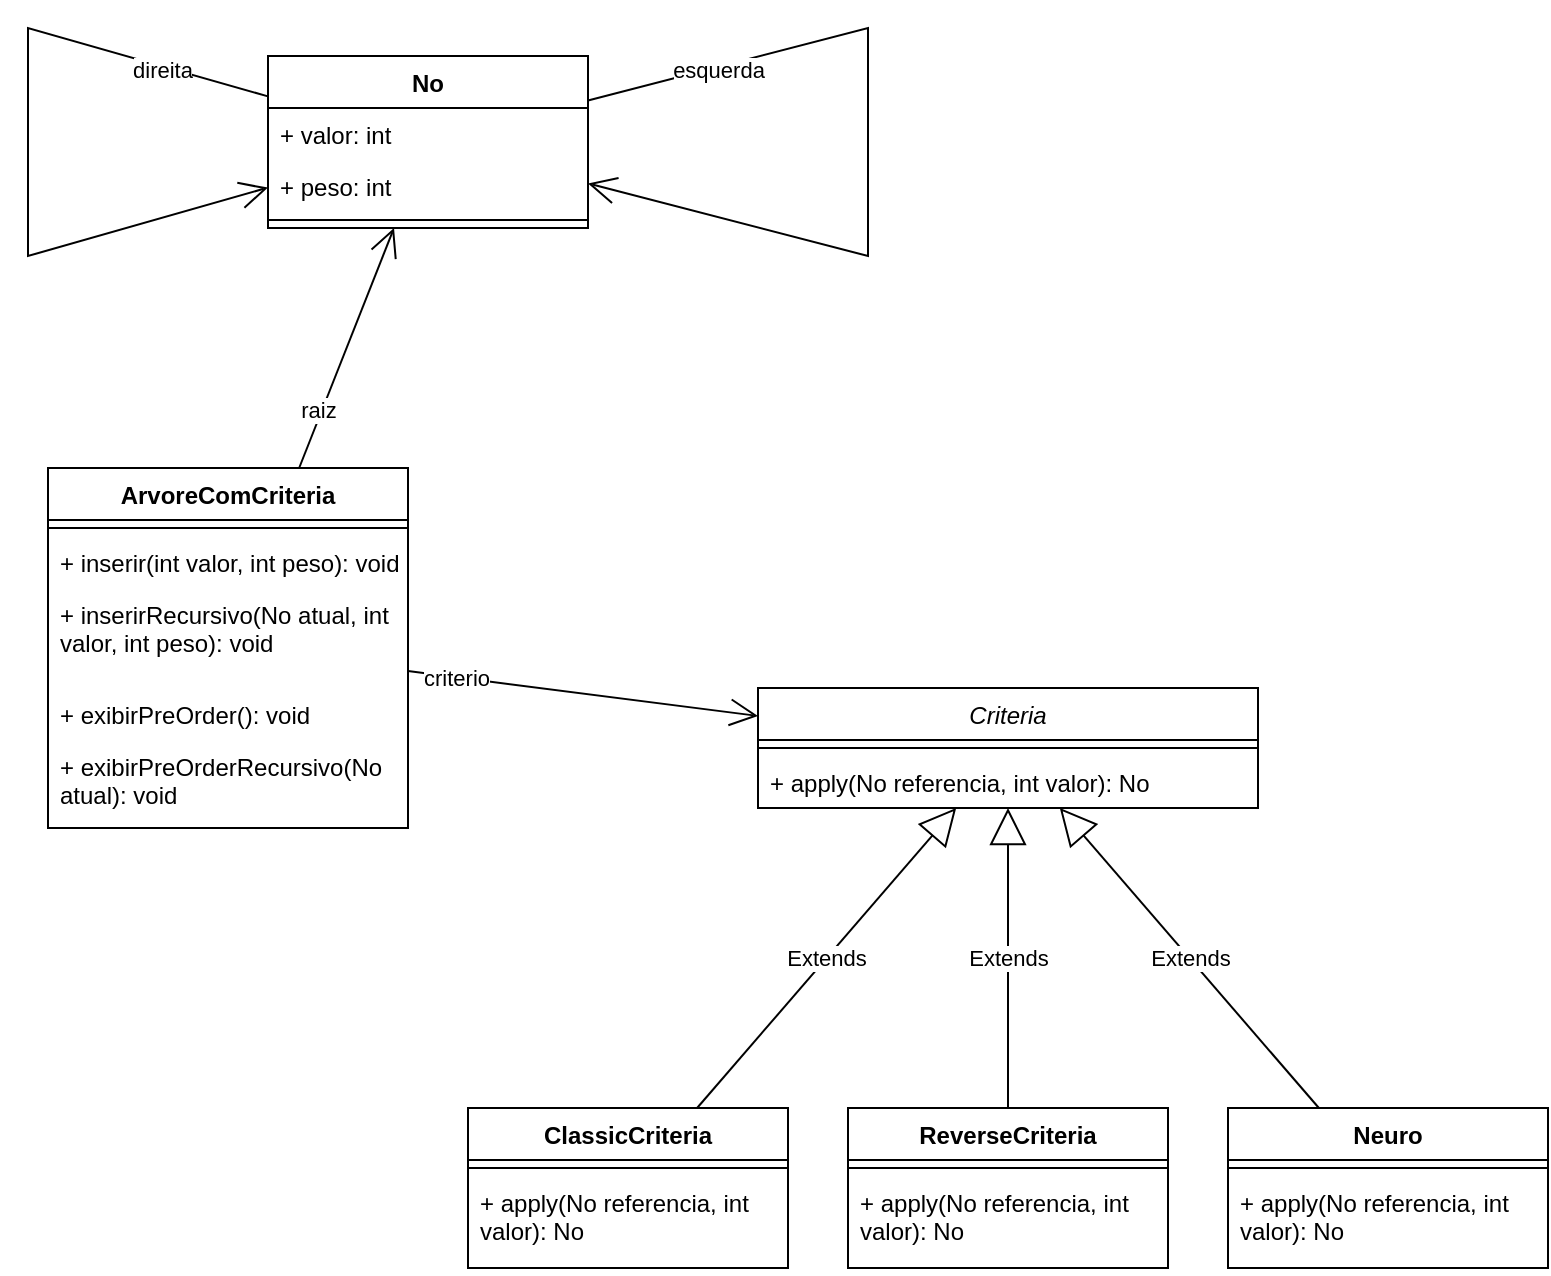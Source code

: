 <mxfile version="25.0.1">
  <diagram name="Page-1" id="kb4kAZ9Jzax5jNPuNW3Z">
    <mxGraphModel dx="574" dy="339" grid="1" gridSize="10" guides="1" tooltips="1" connect="1" arrows="1" fold="1" page="1" pageScale="1" pageWidth="5000" pageHeight="5000" math="0" shadow="0">
      <root>
        <mxCell id="0" />
        <mxCell id="1" parent="0" />
        <mxCell id="LCJPx9B9zF-hpK09jeB9-5" value="&lt;i style=&quot;font-weight: normal;&quot;&gt;Criteria&lt;/i&gt;" style="swimlane;fontStyle=1;align=center;verticalAlign=top;childLayout=stackLayout;horizontal=1;startSize=26;horizontalStack=0;resizeParent=1;resizeParentMax=0;resizeLast=0;collapsible=1;marginBottom=0;whiteSpace=wrap;html=1;" parent="1" vertex="1">
          <mxGeometry x="1285" y="1030" width="250" height="60" as="geometry" />
        </mxCell>
        <mxCell id="LCJPx9B9zF-hpK09jeB9-7" value="" style="line;strokeWidth=1;fillColor=none;align=left;verticalAlign=middle;spacingTop=-1;spacingLeft=3;spacingRight=3;rotatable=0;labelPosition=right;points=[];portConstraint=eastwest;strokeColor=inherit;" parent="LCJPx9B9zF-hpK09jeB9-5" vertex="1">
          <mxGeometry y="26" width="250" height="8" as="geometry" />
        </mxCell>
        <mxCell id="LCJPx9B9zF-hpK09jeB9-8" value="+&amp;nbsp;apply(No referencia, int valor): No" style="text;strokeColor=none;fillColor=none;align=left;verticalAlign=top;spacingLeft=4;spacingRight=4;overflow=hidden;rotatable=0;points=[[0,0.5],[1,0.5]];portConstraint=eastwest;whiteSpace=wrap;html=1;" parent="LCJPx9B9zF-hpK09jeB9-5" vertex="1">
          <mxGeometry y="34" width="250" height="26" as="geometry" />
        </mxCell>
        <mxCell id="LCJPx9B9zF-hpK09jeB9-9" value="Neuro" style="swimlane;fontStyle=1;align=center;verticalAlign=top;childLayout=stackLayout;horizontal=1;startSize=26;horizontalStack=0;resizeParent=1;resizeParentMax=0;resizeLast=0;collapsible=1;marginBottom=0;whiteSpace=wrap;html=1;" parent="1" vertex="1">
          <mxGeometry x="1520" y="1240" width="160" height="80" as="geometry" />
        </mxCell>
        <mxCell id="LCJPx9B9zF-hpK09jeB9-11" value="" style="line;strokeWidth=1;fillColor=none;align=left;verticalAlign=middle;spacingTop=-1;spacingLeft=3;spacingRight=3;rotatable=0;labelPosition=right;points=[];portConstraint=eastwest;strokeColor=inherit;" parent="LCJPx9B9zF-hpK09jeB9-9" vertex="1">
          <mxGeometry y="26" width="160" height="8" as="geometry" />
        </mxCell>
        <mxCell id="LCJPx9B9zF-hpK09jeB9-22" value="+&amp;nbsp;apply(No referencia, int valor): No" style="text;strokeColor=none;fillColor=none;align=left;verticalAlign=top;spacingLeft=4;spacingRight=4;overflow=hidden;rotatable=0;points=[[0,0.5],[1,0.5]];portConstraint=eastwest;whiteSpace=wrap;html=1;" parent="LCJPx9B9zF-hpK09jeB9-9" vertex="1">
          <mxGeometry y="34" width="160" height="46" as="geometry" />
        </mxCell>
        <mxCell id="LCJPx9B9zF-hpK09jeB9-13" value="ReverseCriteria" style="swimlane;fontStyle=1;align=center;verticalAlign=top;childLayout=stackLayout;horizontal=1;startSize=26;horizontalStack=0;resizeParent=1;resizeParentMax=0;resizeLast=0;collapsible=1;marginBottom=0;whiteSpace=wrap;html=1;" parent="1" vertex="1">
          <mxGeometry x="1330" y="1240" width="160" height="80" as="geometry" />
        </mxCell>
        <mxCell id="LCJPx9B9zF-hpK09jeB9-15" value="" style="line;strokeWidth=1;fillColor=none;align=left;verticalAlign=middle;spacingTop=-1;spacingLeft=3;spacingRight=3;rotatable=0;labelPosition=right;points=[];portConstraint=eastwest;strokeColor=inherit;" parent="LCJPx9B9zF-hpK09jeB9-13" vertex="1">
          <mxGeometry y="26" width="160" height="8" as="geometry" />
        </mxCell>
        <mxCell id="LCJPx9B9zF-hpK09jeB9-23" value="+&amp;nbsp;apply(No referencia, int valor): No" style="text;strokeColor=none;fillColor=none;align=left;verticalAlign=top;spacingLeft=4;spacingRight=4;overflow=hidden;rotatable=0;points=[[0,0.5],[1,0.5]];portConstraint=eastwest;whiteSpace=wrap;html=1;" parent="LCJPx9B9zF-hpK09jeB9-13" vertex="1">
          <mxGeometry y="34" width="160" height="46" as="geometry" />
        </mxCell>
        <mxCell id="LCJPx9B9zF-hpK09jeB9-17" value="ClassicCriteria" style="swimlane;fontStyle=1;align=center;verticalAlign=top;childLayout=stackLayout;horizontal=1;startSize=26;horizontalStack=0;resizeParent=1;resizeParentMax=0;resizeLast=0;collapsible=1;marginBottom=0;whiteSpace=wrap;html=1;" parent="1" vertex="1">
          <mxGeometry x="1140" y="1240" width="160" height="80" as="geometry" />
        </mxCell>
        <mxCell id="LCJPx9B9zF-hpK09jeB9-19" value="" style="line;strokeWidth=1;fillColor=none;align=left;verticalAlign=middle;spacingTop=-1;spacingLeft=3;spacingRight=3;rotatable=0;labelPosition=right;points=[];portConstraint=eastwest;strokeColor=inherit;" parent="LCJPx9B9zF-hpK09jeB9-17" vertex="1">
          <mxGeometry y="26" width="160" height="8" as="geometry" />
        </mxCell>
        <mxCell id="LCJPx9B9zF-hpK09jeB9-21" value="+&amp;nbsp;apply(No referencia, int valor): No" style="text;strokeColor=none;fillColor=none;align=left;verticalAlign=top;spacingLeft=4;spacingRight=4;overflow=hidden;rotatable=0;points=[[0,0.5],[1,0.5]];portConstraint=eastwest;whiteSpace=wrap;html=1;" parent="LCJPx9B9zF-hpK09jeB9-17" vertex="1">
          <mxGeometry y="34" width="160" height="46" as="geometry" />
        </mxCell>
        <mxCell id="LCJPx9B9zF-hpK09jeB9-24" value="Extends" style="endArrow=block;endSize=16;endFill=0;html=1;rounded=0;" parent="1" source="LCJPx9B9zF-hpK09jeB9-9" target="LCJPx9B9zF-hpK09jeB9-5" edge="1">
          <mxGeometry width="160" relative="1" as="geometry">
            <mxPoint x="1310" y="1200" as="sourcePoint" />
            <mxPoint x="1470" y="1200" as="targetPoint" />
          </mxGeometry>
        </mxCell>
        <mxCell id="LCJPx9B9zF-hpK09jeB9-25" value="Extends" style="endArrow=block;endSize=16;endFill=0;html=1;rounded=0;" parent="1" source="LCJPx9B9zF-hpK09jeB9-13" target="LCJPx9B9zF-hpK09jeB9-5" edge="1">
          <mxGeometry width="160" relative="1" as="geometry">
            <mxPoint x="1310" y="1200" as="sourcePoint" />
            <mxPoint x="1470" y="1200" as="targetPoint" />
          </mxGeometry>
        </mxCell>
        <mxCell id="LCJPx9B9zF-hpK09jeB9-26" value="Extends" style="endArrow=block;endSize=16;endFill=0;html=1;rounded=0;" parent="1" source="LCJPx9B9zF-hpK09jeB9-17" target="LCJPx9B9zF-hpK09jeB9-5" edge="1">
          <mxGeometry width="160" relative="1" as="geometry">
            <mxPoint x="1310" y="1200" as="sourcePoint" />
            <mxPoint x="1470" y="1200" as="targetPoint" />
          </mxGeometry>
        </mxCell>
        <mxCell id="LCJPx9B9zF-hpK09jeB9-31" value="No" style="swimlane;fontStyle=1;align=center;verticalAlign=top;childLayout=stackLayout;horizontal=1;startSize=26;horizontalStack=0;resizeParent=1;resizeParentMax=0;resizeLast=0;collapsible=1;marginBottom=0;whiteSpace=wrap;html=1;" parent="1" vertex="1">
          <mxGeometry x="1040" y="714" width="160" height="86" as="geometry" />
        </mxCell>
        <mxCell id="LCJPx9B9zF-hpK09jeB9-39" value="+ valor: int" style="text;strokeColor=none;fillColor=none;align=left;verticalAlign=top;spacingLeft=4;spacingRight=4;overflow=hidden;rotatable=0;points=[[0,0.5],[1,0.5]];portConstraint=eastwest;whiteSpace=wrap;html=1;" parent="LCJPx9B9zF-hpK09jeB9-31" vertex="1">
          <mxGeometry y="26" width="160" height="26" as="geometry" />
        </mxCell>
        <mxCell id="LCJPx9B9zF-hpK09jeB9-32" value="+ peso: int" style="text;strokeColor=none;fillColor=none;align=left;verticalAlign=top;spacingLeft=4;spacingRight=4;overflow=hidden;rotatable=0;points=[[0,0.5],[1,0.5]];portConstraint=eastwest;whiteSpace=wrap;html=1;" parent="LCJPx9B9zF-hpK09jeB9-31" vertex="1">
          <mxGeometry y="52" width="160" height="26" as="geometry" />
        </mxCell>
        <mxCell id="LCJPx9B9zF-hpK09jeB9-33" value="" style="line;strokeWidth=1;fillColor=none;align=left;verticalAlign=middle;spacingTop=-1;spacingLeft=3;spacingRight=3;rotatable=0;labelPosition=right;points=[];portConstraint=eastwest;strokeColor=inherit;" parent="LCJPx9B9zF-hpK09jeB9-31" vertex="1">
          <mxGeometry y="78" width="160" height="8" as="geometry" />
        </mxCell>
        <mxCell id="LCJPx9B9zF-hpK09jeB9-35" value="" style="endArrow=open;endFill=1;endSize=12;html=1;rounded=0;" parent="1" source="LCJPx9B9zF-hpK09jeB9-31" target="LCJPx9B9zF-hpK09jeB9-31" edge="1">
          <mxGeometry width="160" relative="1" as="geometry">
            <mxPoint x="1190" y="984" as="sourcePoint" />
            <mxPoint x="1350" y="984" as="targetPoint" />
            <Array as="points">
              <mxPoint x="1340" y="814" />
            </Array>
          </mxGeometry>
        </mxCell>
        <mxCell id="LCJPx9B9zF-hpK09jeB9-37" value="esquerda" style="edgeLabel;html=1;align=center;verticalAlign=middle;resizable=0;points=[];" parent="LCJPx9B9zF-hpK09jeB9-35" vertex="1" connectable="0">
          <mxGeometry x="-0.671" y="-1" relative="1" as="geometry">
            <mxPoint as="offset" />
          </mxGeometry>
        </mxCell>
        <mxCell id="LCJPx9B9zF-hpK09jeB9-36" value="" style="endArrow=open;endFill=1;endSize=12;html=1;rounded=0;" parent="1" source="LCJPx9B9zF-hpK09jeB9-31" target="LCJPx9B9zF-hpK09jeB9-31" edge="1">
          <mxGeometry width="160" relative="1" as="geometry">
            <mxPoint x="1000" y="844" as="sourcePoint" />
            <mxPoint x="1160" y="844" as="targetPoint" />
            <Array as="points">
              <mxPoint x="920" y="814" />
            </Array>
          </mxGeometry>
        </mxCell>
        <mxCell id="LCJPx9B9zF-hpK09jeB9-38" value="direita" style="edgeLabel;html=1;align=center;verticalAlign=middle;resizable=0;points=[];" parent="LCJPx9B9zF-hpK09jeB9-36" vertex="1" connectable="0">
          <mxGeometry x="-0.697" y="2" relative="1" as="geometry">
            <mxPoint as="offset" />
          </mxGeometry>
        </mxCell>
        <mxCell id="LCJPx9B9zF-hpK09jeB9-40" value="ArvoreComCriteria" style="swimlane;fontStyle=1;align=center;verticalAlign=top;childLayout=stackLayout;horizontal=1;startSize=26;horizontalStack=0;resizeParent=1;resizeParentMax=0;resizeLast=0;collapsible=1;marginBottom=0;whiteSpace=wrap;html=1;" parent="1" vertex="1">
          <mxGeometry x="930" y="920" width="180" height="180" as="geometry" />
        </mxCell>
        <mxCell id="LCJPx9B9zF-hpK09jeB9-42" value="" style="line;strokeWidth=1;fillColor=none;align=left;verticalAlign=middle;spacingTop=-1;spacingLeft=3;spacingRight=3;rotatable=0;labelPosition=right;points=[];portConstraint=eastwest;strokeColor=inherit;" parent="LCJPx9B9zF-hpK09jeB9-40" vertex="1">
          <mxGeometry y="26" width="180" height="8" as="geometry" />
        </mxCell>
        <mxCell id="LCJPx9B9zF-hpK09jeB9-51" value="+&amp;nbsp;inserir(int valor, int peso): void" style="text;strokeColor=none;fillColor=none;align=left;verticalAlign=top;spacingLeft=4;spacingRight=4;overflow=hidden;rotatable=0;points=[[0,0.5],[1,0.5]];portConstraint=eastwest;whiteSpace=wrap;html=1;" parent="LCJPx9B9zF-hpK09jeB9-40" vertex="1">
          <mxGeometry y="34" width="180" height="26" as="geometry" />
        </mxCell>
        <mxCell id="LCJPx9B9zF-hpK09jeB9-52" value="+&amp;nbsp;inserirRecursivo(No atual, int valor, int peso): void" style="text;strokeColor=none;fillColor=none;align=left;verticalAlign=top;spacingLeft=4;spacingRight=4;overflow=hidden;rotatable=0;points=[[0,0.5],[1,0.5]];portConstraint=eastwest;whiteSpace=wrap;html=1;" parent="LCJPx9B9zF-hpK09jeB9-40" vertex="1">
          <mxGeometry y="60" width="180" height="50" as="geometry" />
        </mxCell>
        <mxCell id="LCJPx9B9zF-hpK09jeB9-43" value="+&amp;nbsp;exibirPreOrder(): void" style="text;strokeColor=none;fillColor=none;align=left;verticalAlign=top;spacingLeft=4;spacingRight=4;overflow=hidden;rotatable=0;points=[[0,0.5],[1,0.5]];portConstraint=eastwest;whiteSpace=wrap;html=1;" parent="LCJPx9B9zF-hpK09jeB9-40" vertex="1">
          <mxGeometry y="110" width="180" height="26" as="geometry" />
        </mxCell>
        <mxCell id="LCJPx9B9zF-hpK09jeB9-50" value="+&amp;nbsp;exibirPreOrderRecursivo(No atual): void" style="text;strokeColor=none;fillColor=none;align=left;verticalAlign=top;spacingLeft=4;spacingRight=4;overflow=hidden;rotatable=0;points=[[0,0.5],[1,0.5]];portConstraint=eastwest;whiteSpace=wrap;html=1;" parent="LCJPx9B9zF-hpK09jeB9-40" vertex="1">
          <mxGeometry y="136" width="180" height="44" as="geometry" />
        </mxCell>
        <mxCell id="LCJPx9B9zF-hpK09jeB9-45" value="" style="endArrow=open;endFill=1;endSize=12;html=1;rounded=0;" parent="1" source="LCJPx9B9zF-hpK09jeB9-40" target="LCJPx9B9zF-hpK09jeB9-5" edge="1">
          <mxGeometry width="160" relative="1" as="geometry">
            <mxPoint x="1020" y="1080" as="sourcePoint" />
            <mxPoint x="1180" y="1080" as="targetPoint" />
          </mxGeometry>
        </mxCell>
        <mxCell id="LCJPx9B9zF-hpK09jeB9-48" value="criterio" style="edgeLabel;html=1;align=center;verticalAlign=middle;resizable=0;points=[];" parent="LCJPx9B9zF-hpK09jeB9-45" vertex="1" connectable="0">
          <mxGeometry x="-0.729" relative="1" as="geometry">
            <mxPoint as="offset" />
          </mxGeometry>
        </mxCell>
        <mxCell id="LCJPx9B9zF-hpK09jeB9-46" value="" style="endArrow=open;endFill=1;endSize=12;html=1;rounded=0;" parent="1" source="LCJPx9B9zF-hpK09jeB9-40" target="LCJPx9B9zF-hpK09jeB9-31" edge="1">
          <mxGeometry width="160" relative="1" as="geometry">
            <mxPoint x="890" y="992" as="sourcePoint" />
            <mxPoint x="1295" y="1052" as="targetPoint" />
          </mxGeometry>
        </mxCell>
        <mxCell id="LCJPx9B9zF-hpK09jeB9-47" value="raiz" style="edgeLabel;html=1;align=center;verticalAlign=middle;resizable=0;points=[];" parent="LCJPx9B9zF-hpK09jeB9-46" vertex="1" connectable="0">
          <mxGeometry x="-0.517" y="2" relative="1" as="geometry">
            <mxPoint as="offset" />
          </mxGeometry>
        </mxCell>
      </root>
    </mxGraphModel>
  </diagram>
</mxfile>
